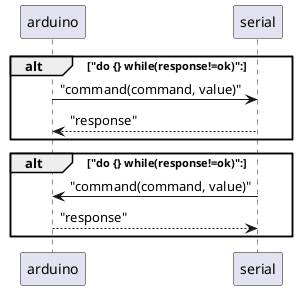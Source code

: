 @startuml

alt "do {} while(response!=ok)":
    arduino -> serial : "command(command, value)"
    serial --> arduino : "response"
end

alt "do {} while(response!=ok)":
    serial -> arduino : "command(command, value)"
    arduino --> serial : "response"
end

@enduml